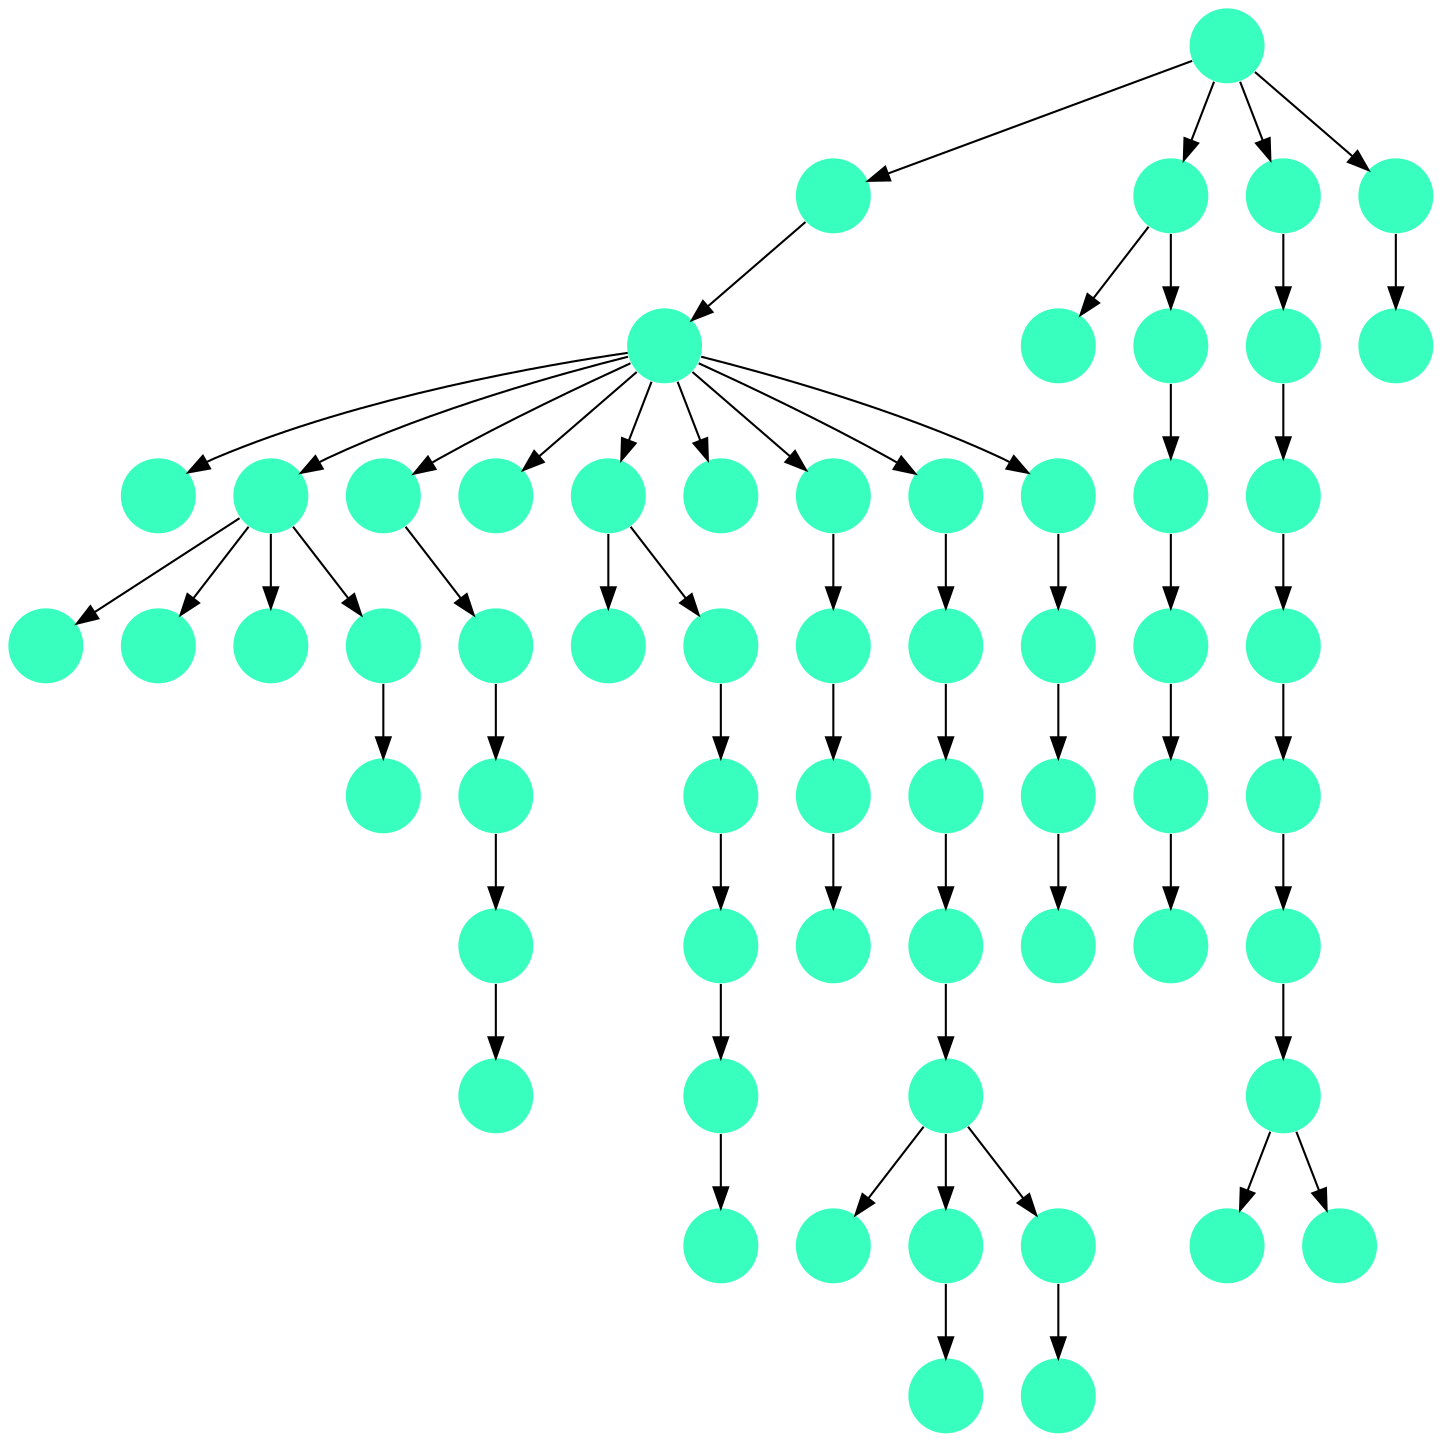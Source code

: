 digraph{
0 [tooltip = "K", penwidth = 0, style = filled, fillcolor = "#39ffbe", shape = circle, label = ""]
1 [tooltip = "K", penwidth = 0, style = filled, fillcolor = "#39ffbe", shape = circle, label = ""]
2 [tooltip = "K", penwidth = 0, style = filled, fillcolor = "#39ffbe", shape = circle, label = ""]
3 [tooltip = "K", penwidth = 0, style = filled, fillcolor = "#39ffbe", shape = circle, label = ""]
4 [tooltip = "K", penwidth = 0, style = filled, fillcolor = "#39ffbe", shape = circle, label = ""]
5 [tooltip = "K", penwidth = 0, style = filled, fillcolor = "#39ffbe", shape = circle, label = ""]
6 [tooltip = "K", penwidth = 0, style = filled, fillcolor = "#39ffbe", shape = circle, label = ""]
7 [tooltip = "K", penwidth = 0, style = filled, fillcolor = "#39ffbe", shape = circle, label = ""]
8 [tooltip = "K", penwidth = 0, style = filled, fillcolor = "#39ffbe", shape = circle, label = ""]
9 [tooltip = "K", penwidth = 0, style = filled, fillcolor = "#39ffbe", shape = circle, label = ""]
10 [tooltip = "K", penwidth = 0, style = filled, fillcolor = "#39ffbe", shape = circle, label = ""]
11 [tooltip = "K", penwidth = 0, style = filled, fillcolor = "#39ffbe", shape = circle, label = ""]
12 [tooltip = "K", penwidth = 0, style = filled, fillcolor = "#39ffbe", shape = circle, label = ""]
13 [tooltip = "K", penwidth = 0, style = filled, fillcolor = "#39ffbe", shape = circle, label = ""]
14 [tooltip = "K", penwidth = 0, style = filled, fillcolor = "#39ffbe", shape = circle, label = ""]
15 [tooltip = "K", penwidth = 0, style = filled, fillcolor = "#39ffbe", shape = circle, label = ""]
16 [tooltip = "K", penwidth = 0, style = filled, fillcolor = "#39ffbe", shape = circle, label = ""]
17 [tooltip = "K", penwidth = 0, style = filled, fillcolor = "#39ffbe", shape = circle, label = ""]
18 [tooltip = "K", penwidth = 0, style = filled, fillcolor = "#39ffbe", shape = circle, label = ""]
19 [tooltip = "K", penwidth = 0, style = filled, fillcolor = "#39ffbe", shape = circle, label = ""]
20 [tooltip = "K", penwidth = 0, style = filled, fillcolor = "#39ffbe", shape = circle, label = ""]
21 [tooltip = "K", penwidth = 0, style = filled, fillcolor = "#39ffbe", shape = circle, label = ""]
22 [tooltip = "K", penwidth = 0, style = filled, fillcolor = "#39ffbe", shape = circle, label = ""]
23 [tooltip = "K", penwidth = 0, style = filled, fillcolor = "#39ffbe", shape = circle, label = ""]
24 [tooltip = "K", penwidth = 0, style = filled, fillcolor = "#39ffbe", shape = circle, label = ""]
25 [tooltip = "K", penwidth = 0, style = filled, fillcolor = "#39ffbe", shape = circle, label = ""]
26 [tooltip = "K", penwidth = 0, style = filled, fillcolor = "#39ffbe", shape = circle, label = ""]
27 [tooltip = "K", penwidth = 0, style = filled, fillcolor = "#39ffbe", shape = circle, label = ""]
28 [tooltip = "K", penwidth = 0, style = filled, fillcolor = "#39ffbe", shape = circle, label = ""]
29 [tooltip = "K", penwidth = 0, style = filled, fillcolor = "#39ffbe", shape = circle, label = ""]
30 [tooltip = "K", penwidth = 0, style = filled, fillcolor = "#39ffbe", shape = circle, label = ""]
31 [tooltip = "K", penwidth = 0, style = filled, fillcolor = "#39ffbe", shape = circle, label = ""]
32 [tooltip = "K", penwidth = 0, style = filled, fillcolor = "#39ffbe", shape = circle, label = ""]
33 [tooltip = "K", penwidth = 0, style = filled, fillcolor = "#39ffbe", shape = circle, label = ""]
34 [tooltip = "K", penwidth = 0, style = filled, fillcolor = "#39ffbe", shape = circle, label = ""]
35 [tooltip = "K", penwidth = 0, style = filled, fillcolor = "#39ffbe", shape = circle, label = ""]
36 [tooltip = "K", penwidth = 0, style = filled, fillcolor = "#39ffbe", shape = circle, label = ""]
37 [tooltip = "K", penwidth = 0, style = filled, fillcolor = "#39ffbe", shape = circle, label = ""]
38 [tooltip = "K", penwidth = 0, style = filled, fillcolor = "#39ffbe", shape = circle, label = ""]
39 [tooltip = "K", penwidth = 0, style = filled, fillcolor = "#39ffbe", shape = circle, label = ""]
40 [tooltip = "K", penwidth = 0, style = filled, fillcolor = "#39ffbe", shape = circle, label = ""]
41 [tooltip = "K", penwidth = 0, style = filled, fillcolor = "#39ffbe", shape = circle, label = ""]
42 [tooltip = "K", penwidth = 0, style = filled, fillcolor = "#39ffbe", shape = circle, label = ""]
43 [tooltip = "K", penwidth = 0, style = filled, fillcolor = "#39ffbe", shape = circle, label = ""]
44 [tooltip = "K", penwidth = 0, style = filled, fillcolor = "#39ffbe", shape = circle, label = ""]
45 [tooltip = "K", penwidth = 0, style = filled, fillcolor = "#39ffbe", shape = circle, label = ""]
46 [tooltip = "K", penwidth = 0, style = filled, fillcolor = "#39ffbe", shape = circle, label = ""]
47 [tooltip = "K", penwidth = 0, style = filled, fillcolor = "#39ffbe", shape = circle, label = ""]
48 [tooltip = "K", penwidth = 0, style = filled, fillcolor = "#39ffbe", shape = circle, label = ""]
49 [tooltip = "K", penwidth = 0, style = filled, fillcolor = "#39ffbe", shape = circle, label = ""]
50 [tooltip = "K", penwidth = 0, style = filled, fillcolor = "#39ffbe", shape = circle, label = ""]
51 [tooltip = "K", penwidth = 0, style = filled, fillcolor = "#39ffbe", shape = circle, label = ""]
52 [tooltip = "K", penwidth = 0, style = filled, fillcolor = "#39ffbe", shape = circle, label = ""]
53 [tooltip = "K", penwidth = 0, style = filled, fillcolor = "#39ffbe", shape = circle, label = ""]
54 [tooltip = "K", penwidth = 0, style = filled, fillcolor = "#39ffbe", shape = circle, label = ""]
55 [tooltip = "K", penwidth = 0, style = filled, fillcolor = "#39ffbe", shape = circle, label = ""]
56 [tooltip = "K", penwidth = 0, style = filled, fillcolor = "#39ffbe", shape = circle, label = ""]
57 [tooltip = "K", penwidth = 0, style = filled, fillcolor = "#39ffbe", shape = circle, label = ""]
58 [tooltip = "K", penwidth = 0, style = filled, fillcolor = "#39ffbe", shape = circle, label = ""]
59 [tooltip = "K", penwidth = 0, style = filled, fillcolor = "#39ffbe", shape = circle, label = ""]
6 -> 9
17 -> 11
17 -> 7
6 -> 28
6 -> 13
21 -> 35
29 -> 23
58 -> 36
32 -> 31
12 -> 2
21 -> 39
25 -> 54
38 -> 37
48 -> 44
20 -> 26
0 -> 32
27 -> 20
24 -> 18
23 -> 17
16 -> 3
35 -> 33
40 -> 42
55 -> 53
47 -> 43
6 -> 22
21 -> 38
37 -> 1
46 -> 40
40 -> 47
6 -> 56
6 -> 10
35 -> 57
10 -> 4
10 -> 8
51 -> 49
57 -> 58
36 -> 59
1 -> 19
6 -> 12
39 -> 34
28 -> 24
6 -> 41
21 -> 15
59 -> 52
50 -> 45
19 -> 29
15 -> 6
10 -> 25
6 -> 16
53 -> 30
2 -> 0
16 -> 27
10 -> 14
40 -> 50
56 -> 55
26 -> 48
41 -> 51
49 -> 46
18 -> 5
}